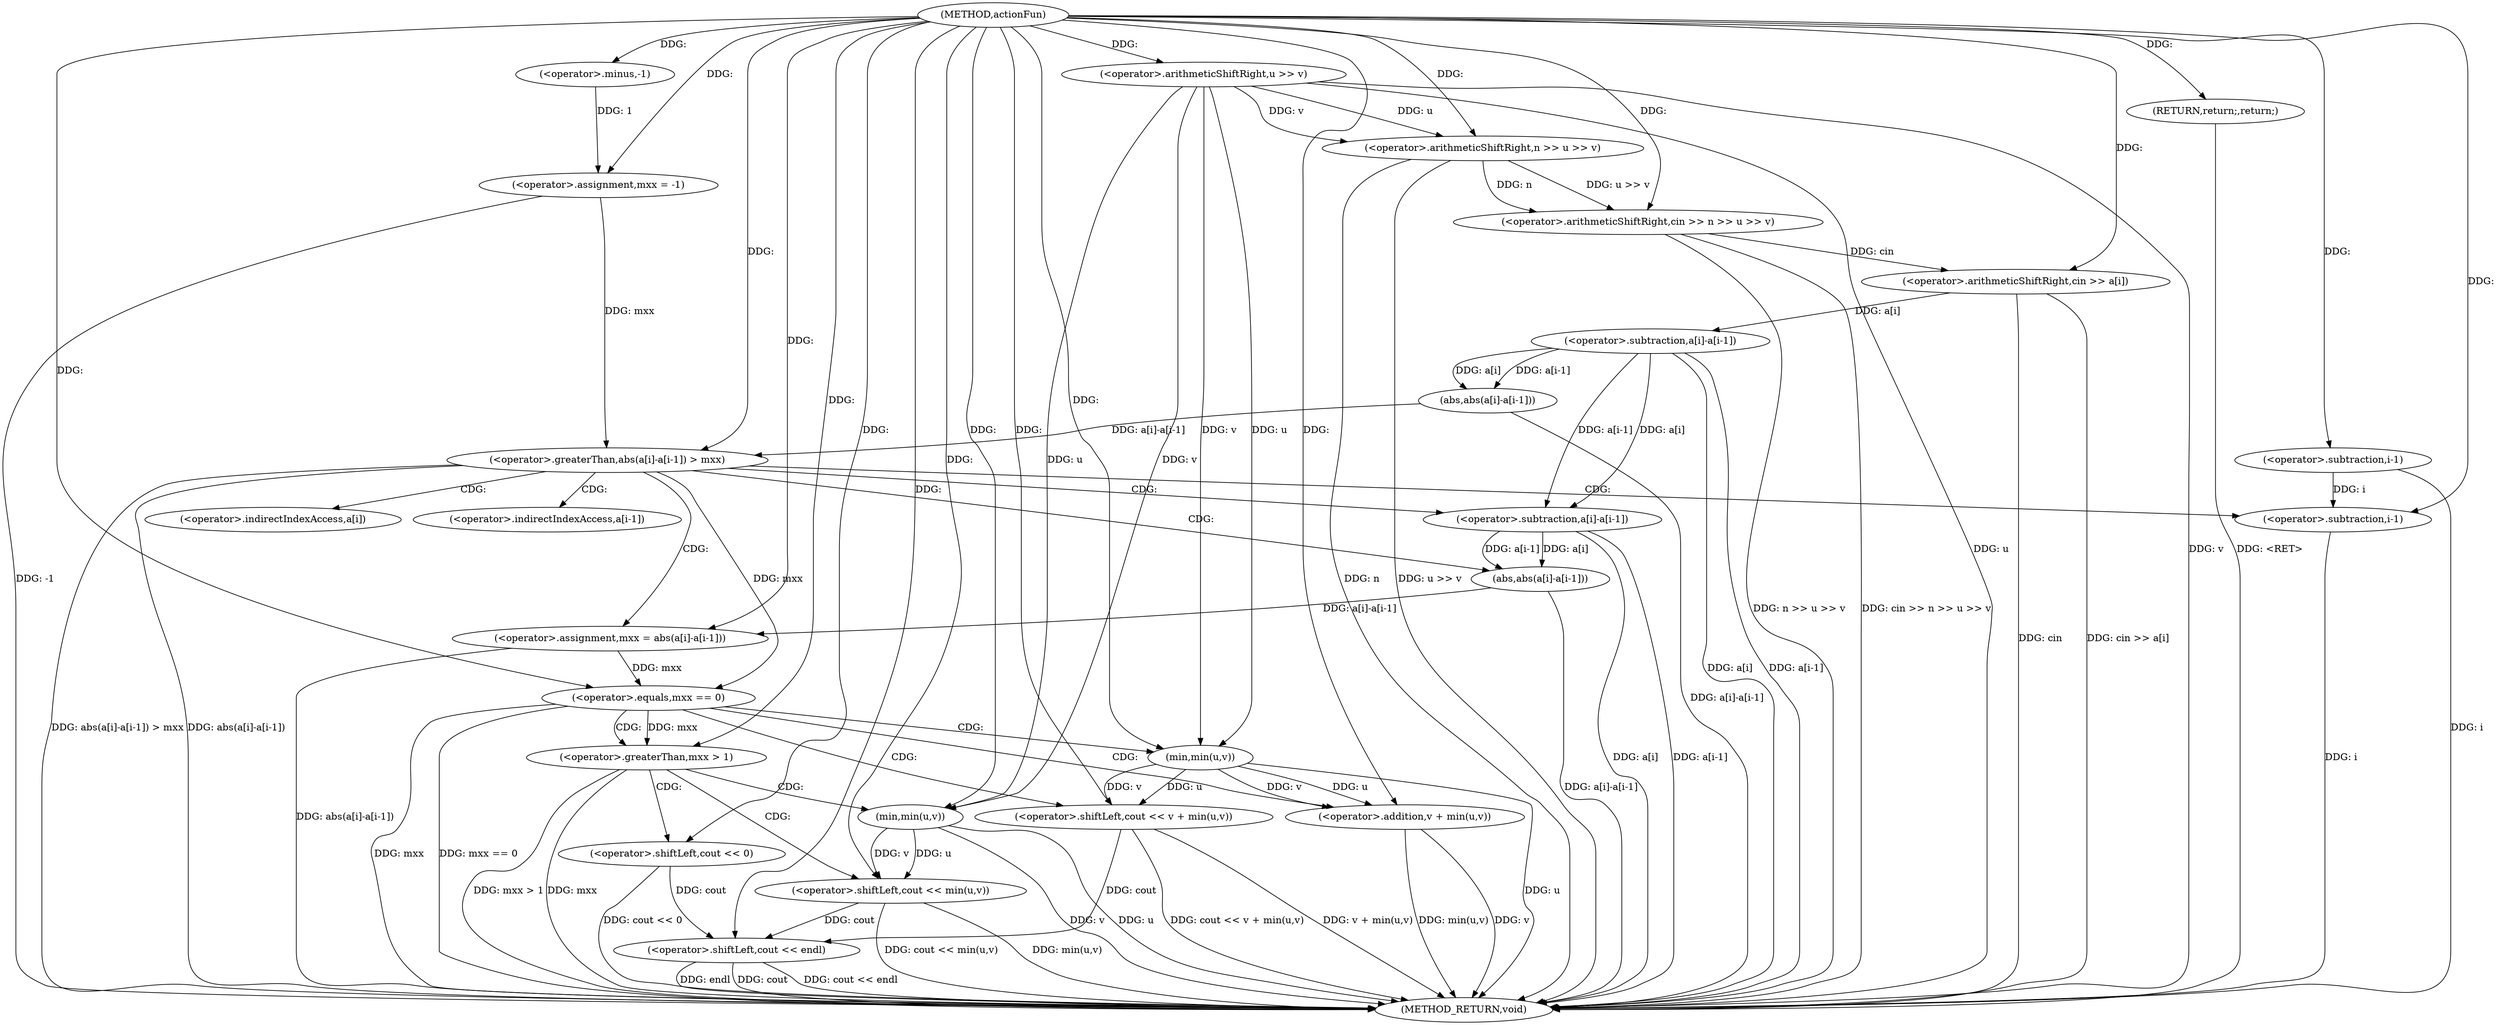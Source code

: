 digraph "actionFun" {  
"1000106" [label = "(METHOD,actionFun)" ]
"1000185" [label = "(METHOD_RETURN,void)" ]
"1000111" [label = "(<operator>.arithmeticShiftRight,cin >> n >> u >> v)" ]
"1000119" [label = "(<operator>.arithmeticShiftRight,cin >> a[i])" ]
"1000125" [label = "(<operator>.assignment,mxx = -1)" ]
"1000181" [label = "(<operator>.shiftLeft,cout << endl)" ]
"1000184" [label = "(RETURN,return;,return;)" ]
"1000156" [label = "(<operator>.equals,mxx == 0)" ]
"1000113" [label = "(<operator>.arithmeticShiftRight,n >> u >> v)" ]
"1000127" [label = "(<operator>.minus,-1)" ]
"1000131" [label = "(<operator>.greaterThan,abs(a[i]-a[i-1]) > mxx)" ]
"1000143" [label = "(<operator>.assignment,mxx = abs(a[i]-a[i-1]))" ]
"1000160" [label = "(<operator>.shiftLeft,cout << v + min(u,v))" ]
"1000115" [label = "(<operator>.arithmeticShiftRight,u >> v)" ]
"1000169" [label = "(<operator>.greaterThan,mxx > 1)" ]
"1000172" [label = "(<operator>.shiftLeft,cout << 0)" ]
"1000132" [label = "(abs,abs(a[i]-a[i-1]))" ]
"1000145" [label = "(abs,abs(a[i]-a[i-1]))" ]
"1000162" [label = "(<operator>.addition,v + min(u,v))" ]
"1000176" [label = "(<operator>.shiftLeft,cout << min(u,v))" ]
"1000133" [label = "(<operator>.subtraction,a[i]-a[i-1])" ]
"1000146" [label = "(<operator>.subtraction,a[i]-a[i-1])" ]
"1000164" [label = "(min,min(u,v))" ]
"1000178" [label = "(min,min(u,v))" ]
"1000139" [label = "(<operator>.subtraction,i-1)" ]
"1000152" [label = "(<operator>.subtraction,i-1)" ]
"1000147" [label = "(<operator>.indirectIndexAccess,a[i])" ]
"1000150" [label = "(<operator>.indirectIndexAccess,a[i-1])" ]
  "1000184" -> "1000185"  [ label = "DDG: <RET>"] 
  "1000113" -> "1000185"  [ label = "DDG: n"] 
  "1000115" -> "1000185"  [ label = "DDG: u"] 
  "1000115" -> "1000185"  [ label = "DDG: v"] 
  "1000113" -> "1000185"  [ label = "DDG: u >> v"] 
  "1000111" -> "1000185"  [ label = "DDG: n >> u >> v"] 
  "1000111" -> "1000185"  [ label = "DDG: cin >> n >> u >> v"] 
  "1000119" -> "1000185"  [ label = "DDG: cin"] 
  "1000119" -> "1000185"  [ label = "DDG: cin >> a[i]"] 
  "1000125" -> "1000185"  [ label = "DDG: -1"] 
  "1000133" -> "1000185"  [ label = "DDG: a[i]"] 
  "1000139" -> "1000185"  [ label = "DDG: i"] 
  "1000133" -> "1000185"  [ label = "DDG: a[i-1]"] 
  "1000132" -> "1000185"  [ label = "DDG: a[i]-a[i-1]"] 
  "1000131" -> "1000185"  [ label = "DDG: abs(a[i]-a[i-1])"] 
  "1000131" -> "1000185"  [ label = "DDG: abs(a[i]-a[i-1]) > mxx"] 
  "1000146" -> "1000185"  [ label = "DDG: a[i]"] 
  "1000152" -> "1000185"  [ label = "DDG: i"] 
  "1000146" -> "1000185"  [ label = "DDG: a[i-1]"] 
  "1000145" -> "1000185"  [ label = "DDG: a[i]-a[i-1]"] 
  "1000143" -> "1000185"  [ label = "DDG: abs(a[i]-a[i-1])"] 
  "1000156" -> "1000185"  [ label = "DDG: mxx"] 
  "1000156" -> "1000185"  [ label = "DDG: mxx == 0"] 
  "1000169" -> "1000185"  [ label = "DDG: mxx"] 
  "1000169" -> "1000185"  [ label = "DDG: mxx > 1"] 
  "1000178" -> "1000185"  [ label = "DDG: u"] 
  "1000178" -> "1000185"  [ label = "DDG: v"] 
  "1000176" -> "1000185"  [ label = "DDG: min(u,v)"] 
  "1000176" -> "1000185"  [ label = "DDG: cout << min(u,v)"] 
  "1000172" -> "1000185"  [ label = "DDG: cout << 0"] 
  "1000162" -> "1000185"  [ label = "DDG: v"] 
  "1000164" -> "1000185"  [ label = "DDG: u"] 
  "1000162" -> "1000185"  [ label = "DDG: min(u,v)"] 
  "1000160" -> "1000185"  [ label = "DDG: v + min(u,v)"] 
  "1000160" -> "1000185"  [ label = "DDG: cout << v + min(u,v)"] 
  "1000181" -> "1000185"  [ label = "DDG: cout"] 
  "1000181" -> "1000185"  [ label = "DDG: cout << endl"] 
  "1000181" -> "1000185"  [ label = "DDG: endl"] 
  "1000127" -> "1000125"  [ label = "DDG: 1"] 
  "1000106" -> "1000184"  [ label = "DDG: "] 
  "1000106" -> "1000111"  [ label = "DDG: "] 
  "1000113" -> "1000111"  [ label = "DDG: u >> v"] 
  "1000113" -> "1000111"  [ label = "DDG: n"] 
  "1000111" -> "1000119"  [ label = "DDG: cin"] 
  "1000106" -> "1000119"  [ label = "DDG: "] 
  "1000106" -> "1000125"  [ label = "DDG: "] 
  "1000176" -> "1000181"  [ label = "DDG: cout"] 
  "1000172" -> "1000181"  [ label = "DDG: cout"] 
  "1000160" -> "1000181"  [ label = "DDG: cout"] 
  "1000106" -> "1000181"  [ label = "DDG: "] 
  "1000106" -> "1000113"  [ label = "DDG: "] 
  "1000115" -> "1000113"  [ label = "DDG: v"] 
  "1000115" -> "1000113"  [ label = "DDG: u"] 
  "1000106" -> "1000127"  [ label = "DDG: "] 
  "1000145" -> "1000143"  [ label = "DDG: a[i]-a[i-1]"] 
  "1000131" -> "1000156"  [ label = "DDG: mxx"] 
  "1000143" -> "1000156"  [ label = "DDG: mxx"] 
  "1000106" -> "1000156"  [ label = "DDG: "] 
  "1000106" -> "1000115"  [ label = "DDG: "] 
  "1000132" -> "1000131"  [ label = "DDG: a[i]-a[i-1]"] 
  "1000125" -> "1000131"  [ label = "DDG: mxx"] 
  "1000106" -> "1000131"  [ label = "DDG: "] 
  "1000106" -> "1000143"  [ label = "DDG: "] 
  "1000106" -> "1000160"  [ label = "DDG: "] 
  "1000164" -> "1000160"  [ label = "DDG: v"] 
  "1000164" -> "1000160"  [ label = "DDG: u"] 
  "1000133" -> "1000132"  [ label = "DDG: a[i-1]"] 
  "1000133" -> "1000132"  [ label = "DDG: a[i]"] 
  "1000146" -> "1000145"  [ label = "DDG: a[i]"] 
  "1000146" -> "1000145"  [ label = "DDG: a[i-1]"] 
  "1000164" -> "1000162"  [ label = "DDG: v"] 
  "1000106" -> "1000162"  [ label = "DDG: "] 
  "1000164" -> "1000162"  [ label = "DDG: u"] 
  "1000156" -> "1000169"  [ label = "DDG: mxx"] 
  "1000106" -> "1000169"  [ label = "DDG: "] 
  "1000106" -> "1000172"  [ label = "DDG: "] 
  "1000119" -> "1000133"  [ label = "DDG: a[i]"] 
  "1000133" -> "1000146"  [ label = "DDG: a[i]"] 
  "1000133" -> "1000146"  [ label = "DDG: a[i-1]"] 
  "1000115" -> "1000164"  [ label = "DDG: u"] 
  "1000106" -> "1000164"  [ label = "DDG: "] 
  "1000115" -> "1000164"  [ label = "DDG: v"] 
  "1000106" -> "1000176"  [ label = "DDG: "] 
  "1000178" -> "1000176"  [ label = "DDG: u"] 
  "1000178" -> "1000176"  [ label = "DDG: v"] 
  "1000115" -> "1000178"  [ label = "DDG: u"] 
  "1000106" -> "1000178"  [ label = "DDG: "] 
  "1000115" -> "1000178"  [ label = "DDG: v"] 
  "1000106" -> "1000139"  [ label = "DDG: "] 
  "1000139" -> "1000152"  [ label = "DDG: i"] 
  "1000106" -> "1000152"  [ label = "DDG: "] 
  "1000156" -> "1000164"  [ label = "CDG: "] 
  "1000156" -> "1000160"  [ label = "CDG: "] 
  "1000156" -> "1000162"  [ label = "CDG: "] 
  "1000156" -> "1000169"  [ label = "CDG: "] 
  "1000131" -> "1000143"  [ label = "CDG: "] 
  "1000131" -> "1000147"  [ label = "CDG: "] 
  "1000131" -> "1000145"  [ label = "CDG: "] 
  "1000131" -> "1000152"  [ label = "CDG: "] 
  "1000131" -> "1000150"  [ label = "CDG: "] 
  "1000131" -> "1000146"  [ label = "CDG: "] 
  "1000169" -> "1000178"  [ label = "CDG: "] 
  "1000169" -> "1000176"  [ label = "CDG: "] 
  "1000169" -> "1000172"  [ label = "CDG: "] 
}
